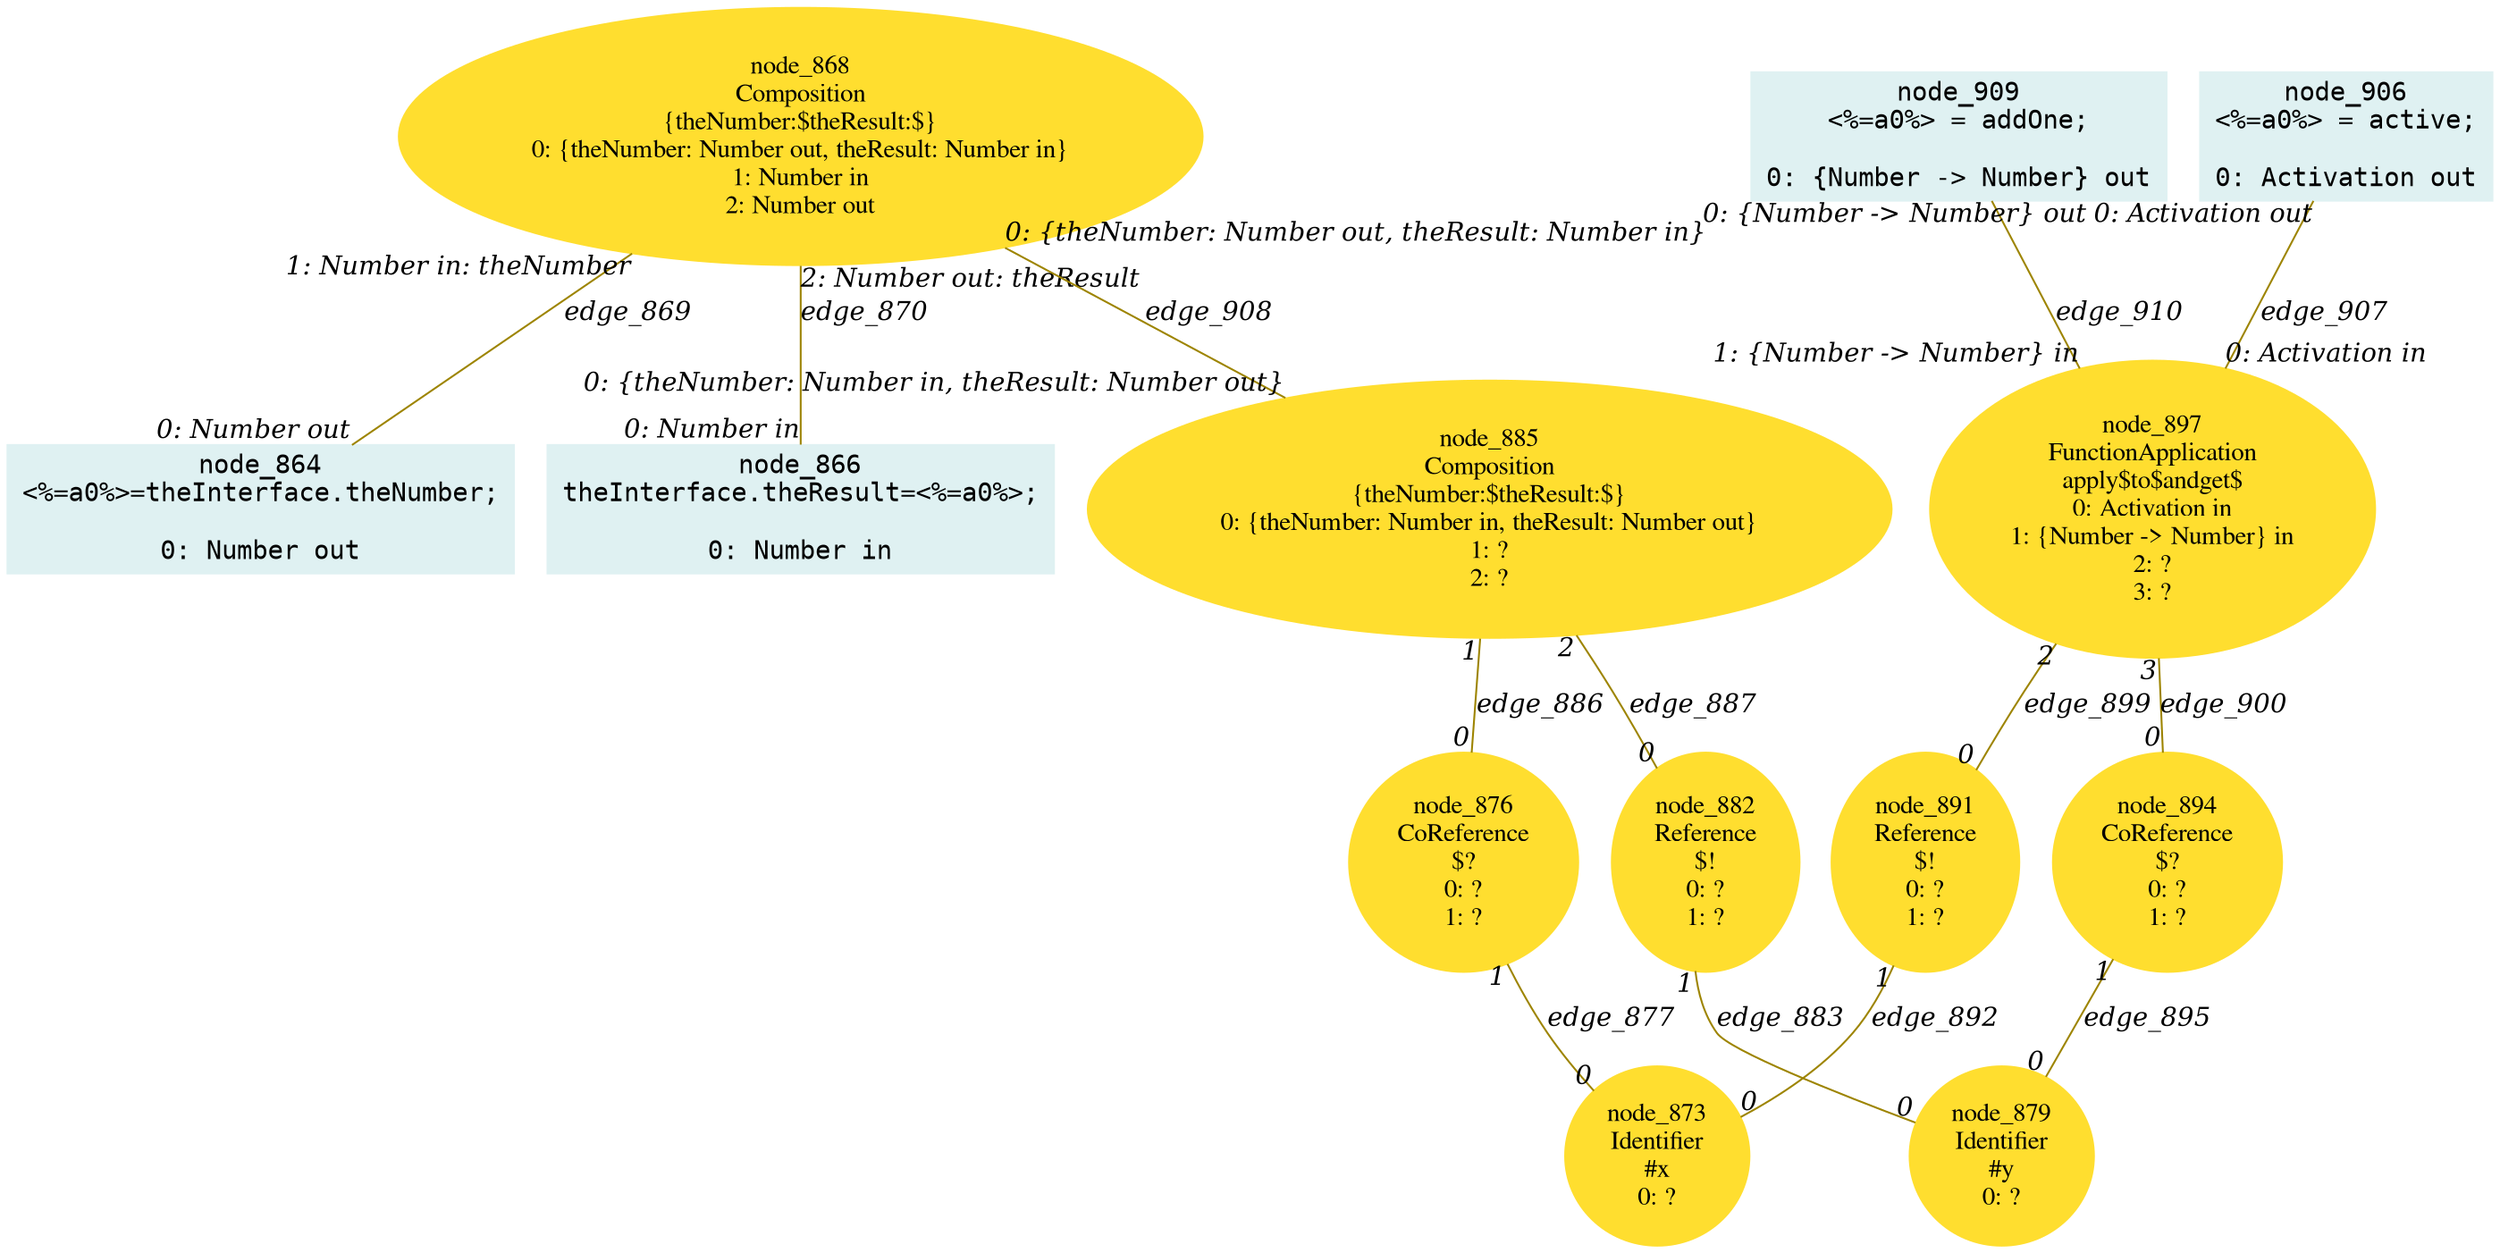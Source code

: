 digraph g{node_864 [shape="box", style="filled", color="#dff1f2", fontname="Courier", label="node_864
<%=a0%>=theInterface.theNumber;

0: Number out" ]
node_866 [shape="box", style="filled", color="#dff1f2", fontname="Courier", label="node_866
theInterface.theResult=<%=a0%>;

0: Number in" ]
node_868 [shape="ellipse", style="filled", color="#ffde2f", fontname="Times", label="node_868
Composition
{theNumber:$theResult:$}
0: {theNumber: Number out, theResult: Number in}
1: Number in
2: Number out" ]
node_873 [shape="ellipse", style="filled", color="#ffde2f", fontname="Times", label="node_873
Identifier
#x
0: ?" ]
node_876 [shape="ellipse", style="filled", color="#ffde2f", fontname="Times", label="node_876
CoReference
$?
0: ?
1: ?" ]
node_879 [shape="ellipse", style="filled", color="#ffde2f", fontname="Times", label="node_879
Identifier
#y
0: ?" ]
node_882 [shape="ellipse", style="filled", color="#ffde2f", fontname="Times", label="node_882
Reference
$!
0: ?
1: ?" ]
node_885 [shape="ellipse", style="filled", color="#ffde2f", fontname="Times", label="node_885
Composition
{theNumber:$theResult:$}
0: {theNumber: Number in, theResult: Number out}
1: ?
2: ?" ]
node_891 [shape="ellipse", style="filled", color="#ffde2f", fontname="Times", label="node_891
Reference
$!
0: ?
1: ?" ]
node_894 [shape="ellipse", style="filled", color="#ffde2f", fontname="Times", label="node_894
CoReference
$?
0: ?
1: ?" ]
node_897 [shape="ellipse", style="filled", color="#ffde2f", fontname="Times", label="node_897
FunctionApplication
apply$to$andget$
0: Activation in
1: {Number -> Number} in
2: ?
3: ?" ]
node_906 [shape="box", style="filled", color="#dff1f2", fontname="Courier", label="node_906
<%=a0%> = active;

0: Activation out" ]
node_909 [shape="box", style="filled", color="#dff1f2", fontname="Courier", label="node_909
<%=a0%> = addOne;

0: {Number -> Number} out" ]
node_868 -> node_864 [dir=none, arrowHead=none, fontname="Times-Italic", arrowsize=1, color="#9d8400", label="edge_869",  headlabel="0: Number out", taillabel="1: Number in: theNumber" ]
node_868 -> node_866 [dir=none, arrowHead=none, fontname="Times-Italic", arrowsize=1, color="#9d8400", label="edge_870",  headlabel="0: Number in", taillabel="2: Number out: theResult" ]
node_876 -> node_873 [dir=none, arrowHead=none, fontname="Times-Italic", arrowsize=1, color="#9d8400", label="edge_877",  headlabel="0", taillabel="1" ]
node_882 -> node_879 [dir=none, arrowHead=none, fontname="Times-Italic", arrowsize=1, color="#9d8400", label="edge_883",  headlabel="0", taillabel="1" ]
node_885 -> node_876 [dir=none, arrowHead=none, fontname="Times-Italic", arrowsize=1, color="#9d8400", label="edge_886",  headlabel="0", taillabel="1" ]
node_885 -> node_882 [dir=none, arrowHead=none, fontname="Times-Italic", arrowsize=1, color="#9d8400", label="edge_887",  headlabel="0", taillabel="2" ]
node_891 -> node_873 [dir=none, arrowHead=none, fontname="Times-Italic", arrowsize=1, color="#9d8400", label="edge_892",  headlabel="0", taillabel="1" ]
node_894 -> node_879 [dir=none, arrowHead=none, fontname="Times-Italic", arrowsize=1, color="#9d8400", label="edge_895",  headlabel="0", taillabel="1" ]
node_897 -> node_891 [dir=none, arrowHead=none, fontname="Times-Italic", arrowsize=1, color="#9d8400", label="edge_899",  headlabel="0", taillabel="2" ]
node_897 -> node_894 [dir=none, arrowHead=none, fontname="Times-Italic", arrowsize=1, color="#9d8400", label="edge_900",  headlabel="0", taillabel="3" ]
node_906 -> node_897 [dir=none, arrowHead=none, fontname="Times-Italic", arrowsize=1, color="#9d8400", label="edge_907",  headlabel="0: Activation in", taillabel="0: Activation out" ]
node_868 -> node_885 [dir=none, arrowHead=none, fontname="Times-Italic", arrowsize=1, color="#9d8400", label="edge_908",  headlabel="0: {theNumber: Number in, theResult: Number out}", taillabel="0: {theNumber: Number out, theResult: Number in}" ]
node_909 -> node_897 [dir=none, arrowHead=none, fontname="Times-Italic", arrowsize=1, color="#9d8400", label="edge_910",  headlabel="1: {Number -> Number} in", taillabel="0: {Number -> Number} out" ]
}